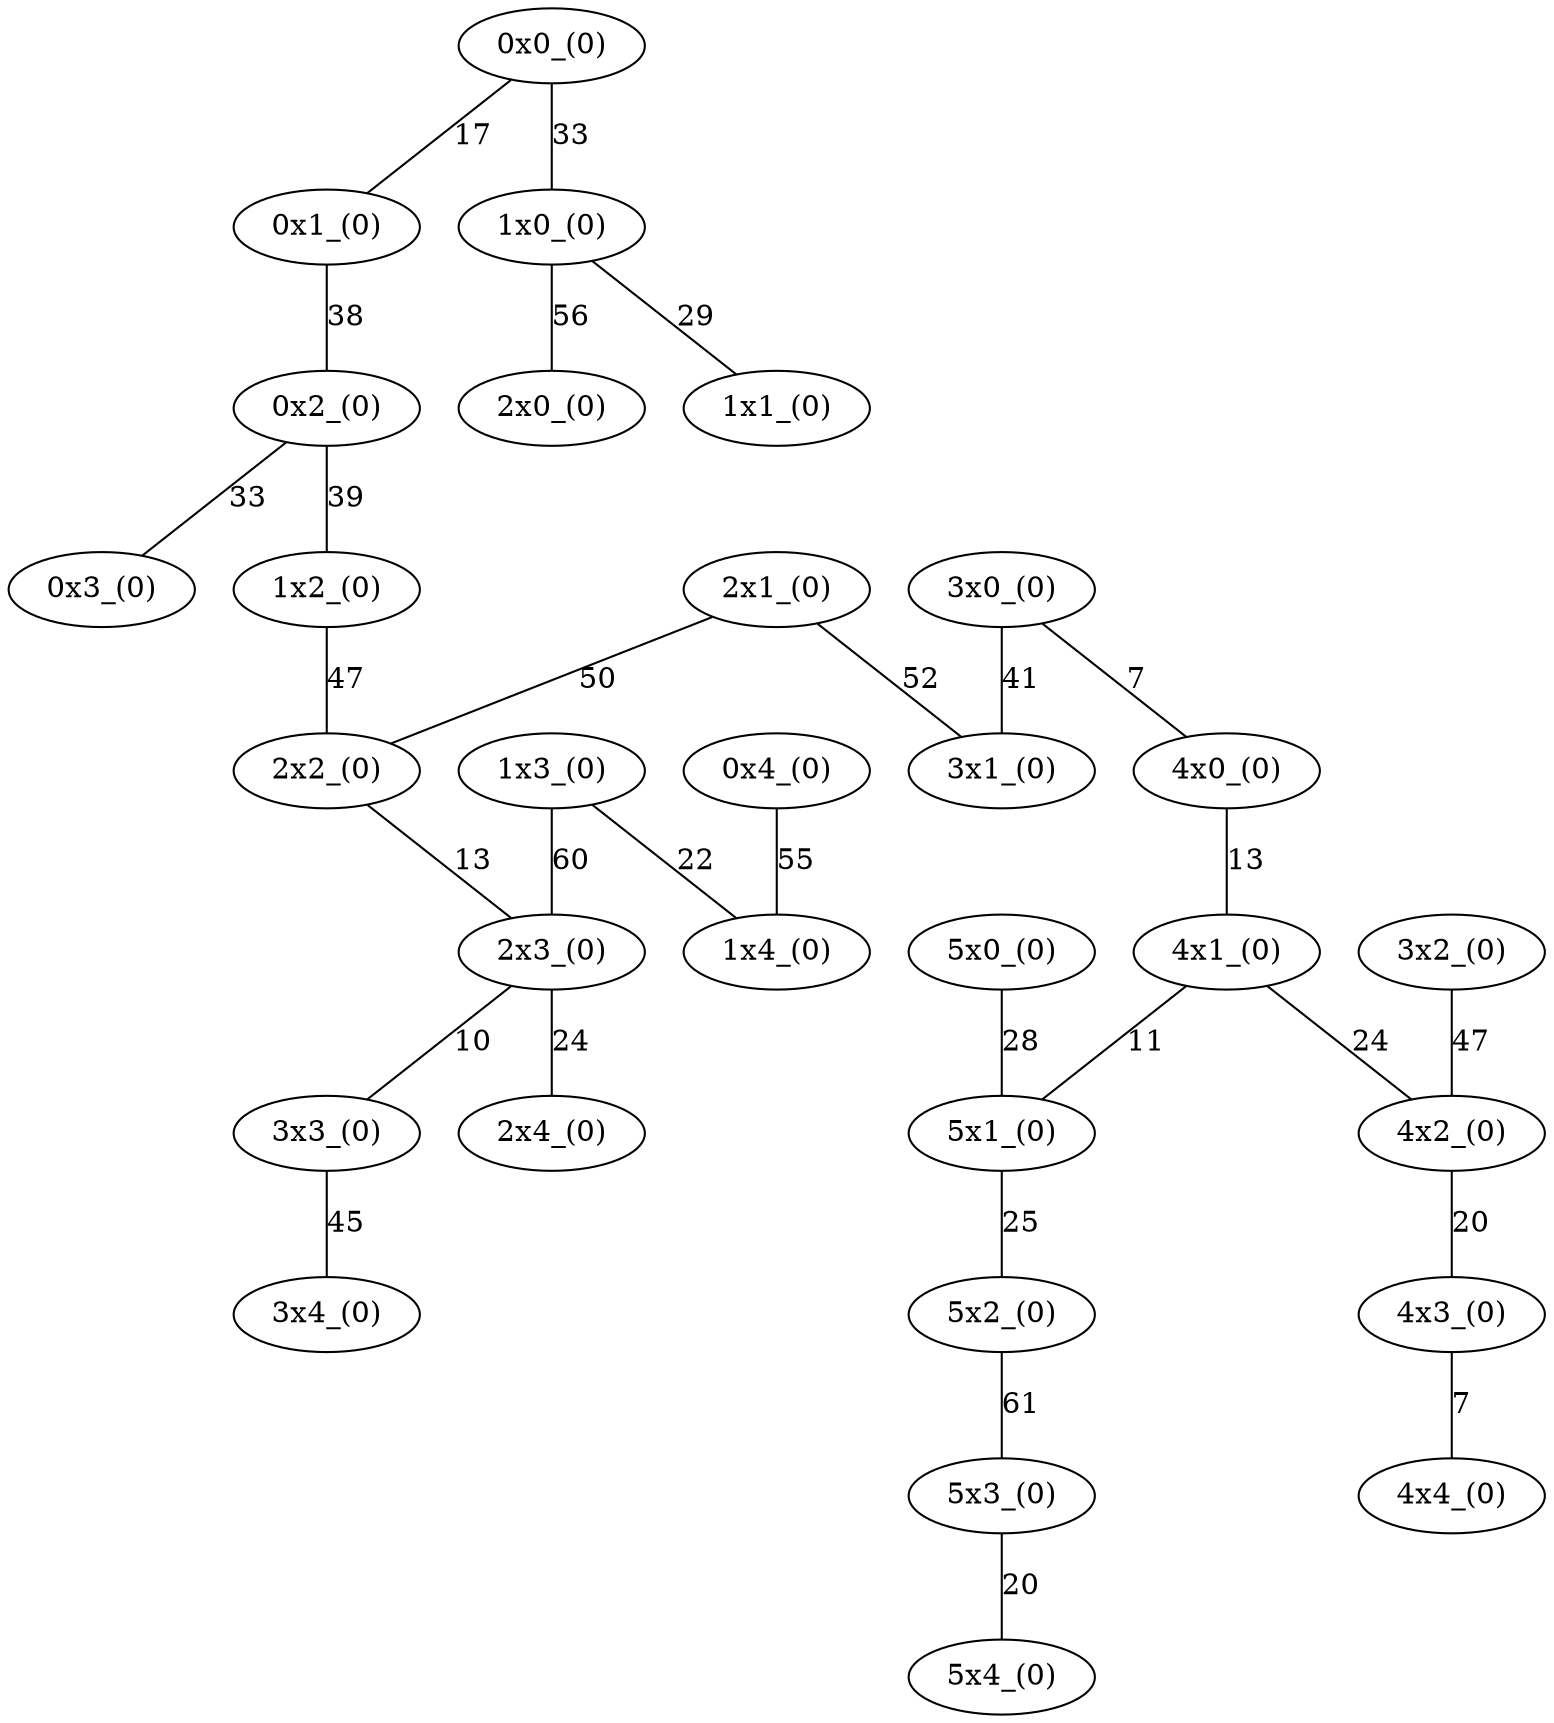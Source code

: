 graph {
    "0x0_(0)" [weight=0,]
    "0x1_(0)" [weight=0,]
    "1x0_(0)" [weight=0,]
    "1x1_(0)" [weight=0,]
    "0x2_(0)" [weight=0,]
    "0x3_(0)" [weight=0,]
    "1x2_(0)" [weight=0,]
    "2x2_(0)" [weight=0,]
    "2x3_(0)" [weight=0,]
    "3x3_(0)" [weight=0,]
    "2x4_(0)" [weight=0,]
    "3x4_(0)" [weight=0,]
    "2x1_(0)" [weight=0,]
    "3x1_(0)" [weight=0,]
    "3x0_(0)" [weight=0,]
    "4x0_(0)" [weight=0,]
    "4x1_(0)" [weight=0,]
    "5x1_(0)" [weight=0,]
    "4x2_(0)" [weight=0,]
    "4x3_(0)" [weight=0,]
    "4x4_(0)" [weight=0,]
    "5x2_(0)" [weight=0,]
    "5x0_(0)" [weight=0,]
    "3x2_(0)" [weight=0,]
    "2x0_(0)" [weight=0,]
    "1x3_(0)" [weight=0,]
    "1x4_(0)" [weight=0,]
    "0x4_(0)" [weight=0,]
    "5x3_(0)" [weight=0,]
    "5x4_(0)" [weight=0,]
    "0x0_(0)" -- "0x1_(0)" [label=17, weight=17]
    "0x0_(0)" -- "1x0_(0)" [label=33, weight=33]
    "1x0_(0)" -- "1x1_(0)" [label=29, weight=29]
    "0x1_(0)" -- "0x2_(0)" [label=38, weight=38]
    "0x2_(0)" -- "0x3_(0)" [label=33, weight=33]
    "0x2_(0)" -- "1x2_(0)" [label=39, weight=39]
    "1x2_(0)" -- "2x2_(0)" [label=47, weight=47]
    "2x2_(0)" -- "2x3_(0)" [label=13, weight=13]
    "2x3_(0)" -- "3x3_(0)" [label=10, weight=10]
    "2x3_(0)" -- "2x4_(0)" [label=24, weight=24]
    "3x3_(0)" -- "3x4_(0)" [label=45, weight=45]
    "2x1_(0)" -- "2x2_(0)" [label=50, weight=50]
    "2x1_(0)" -- "3x1_(0)" [label=52, weight=52]
    "3x0_(0)" -- "3x1_(0)" [label=41, weight=41]
    "3x0_(0)" -- "4x0_(0)" [label=7, weight=7]
    "4x0_(0)" -- "4x1_(0)" [label=13, weight=13]
    "4x1_(0)" -- "5x1_(0)" [label=11, weight=11]
    "4x1_(0)" -- "4x2_(0)" [label=24, weight=24]
    "4x2_(0)" -- "4x3_(0)" [label=20, weight=20]
    "4x3_(0)" -- "4x4_(0)" [label=7, weight=7]
    "5x1_(0)" -- "5x2_(0)" [label=25, weight=25]
    "5x0_(0)" -- "5x1_(0)" [label=28, weight=28]
    "3x2_(0)" -- "4x2_(0)" [label=47, weight=47]
    "1x0_(0)" -- "2x0_(0)" [label=56, weight=56]
    "1x3_(0)" -- "2x3_(0)" [label=60, weight=60]
    "1x3_(0)" -- "1x4_(0)" [label=22, weight=22]
    "0x4_(0)" -- "1x4_(0)" [label=55, weight=55]
    "5x2_(0)" -- "5x3_(0)" [label=61, weight=61]
    "5x3_(0)" -- "5x4_(0)" [label=20, weight=20]
}
